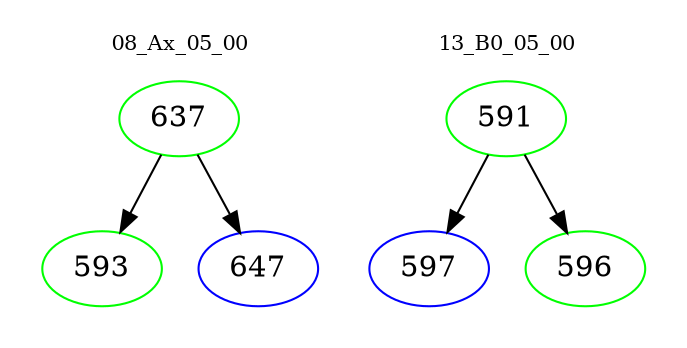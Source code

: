 digraph{
subgraph cluster_0 {
color = white
label = "08_Ax_05_00";
fontsize=10;
T0_637 [label="637", color="green"]
T0_637 -> T0_593 [color="black"]
T0_593 [label="593", color="green"]
T0_637 -> T0_647 [color="black"]
T0_647 [label="647", color="blue"]
}
subgraph cluster_1 {
color = white
label = "13_B0_05_00";
fontsize=10;
T1_591 [label="591", color="green"]
T1_591 -> T1_597 [color="black"]
T1_597 [label="597", color="blue"]
T1_591 -> T1_596 [color="black"]
T1_596 [label="596", color="green"]
}
}
